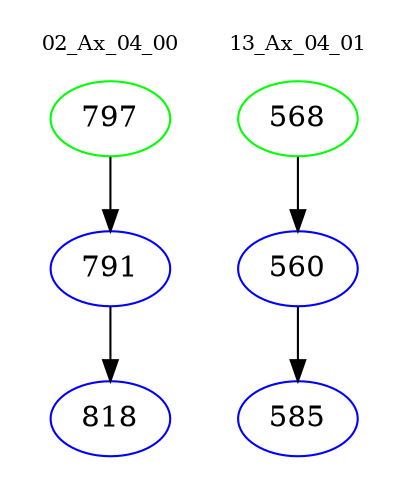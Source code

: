 digraph{
subgraph cluster_0 {
color = white
label = "02_Ax_04_00";
fontsize=10;
T0_797 [label="797", color="green"]
T0_797 -> T0_791 [color="black"]
T0_791 [label="791", color="blue"]
T0_791 -> T0_818 [color="black"]
T0_818 [label="818", color="blue"]
}
subgraph cluster_1 {
color = white
label = "13_Ax_04_01";
fontsize=10;
T1_568 [label="568", color="green"]
T1_568 -> T1_560 [color="black"]
T1_560 [label="560", color="blue"]
T1_560 -> T1_585 [color="black"]
T1_585 [label="585", color="blue"]
}
}
